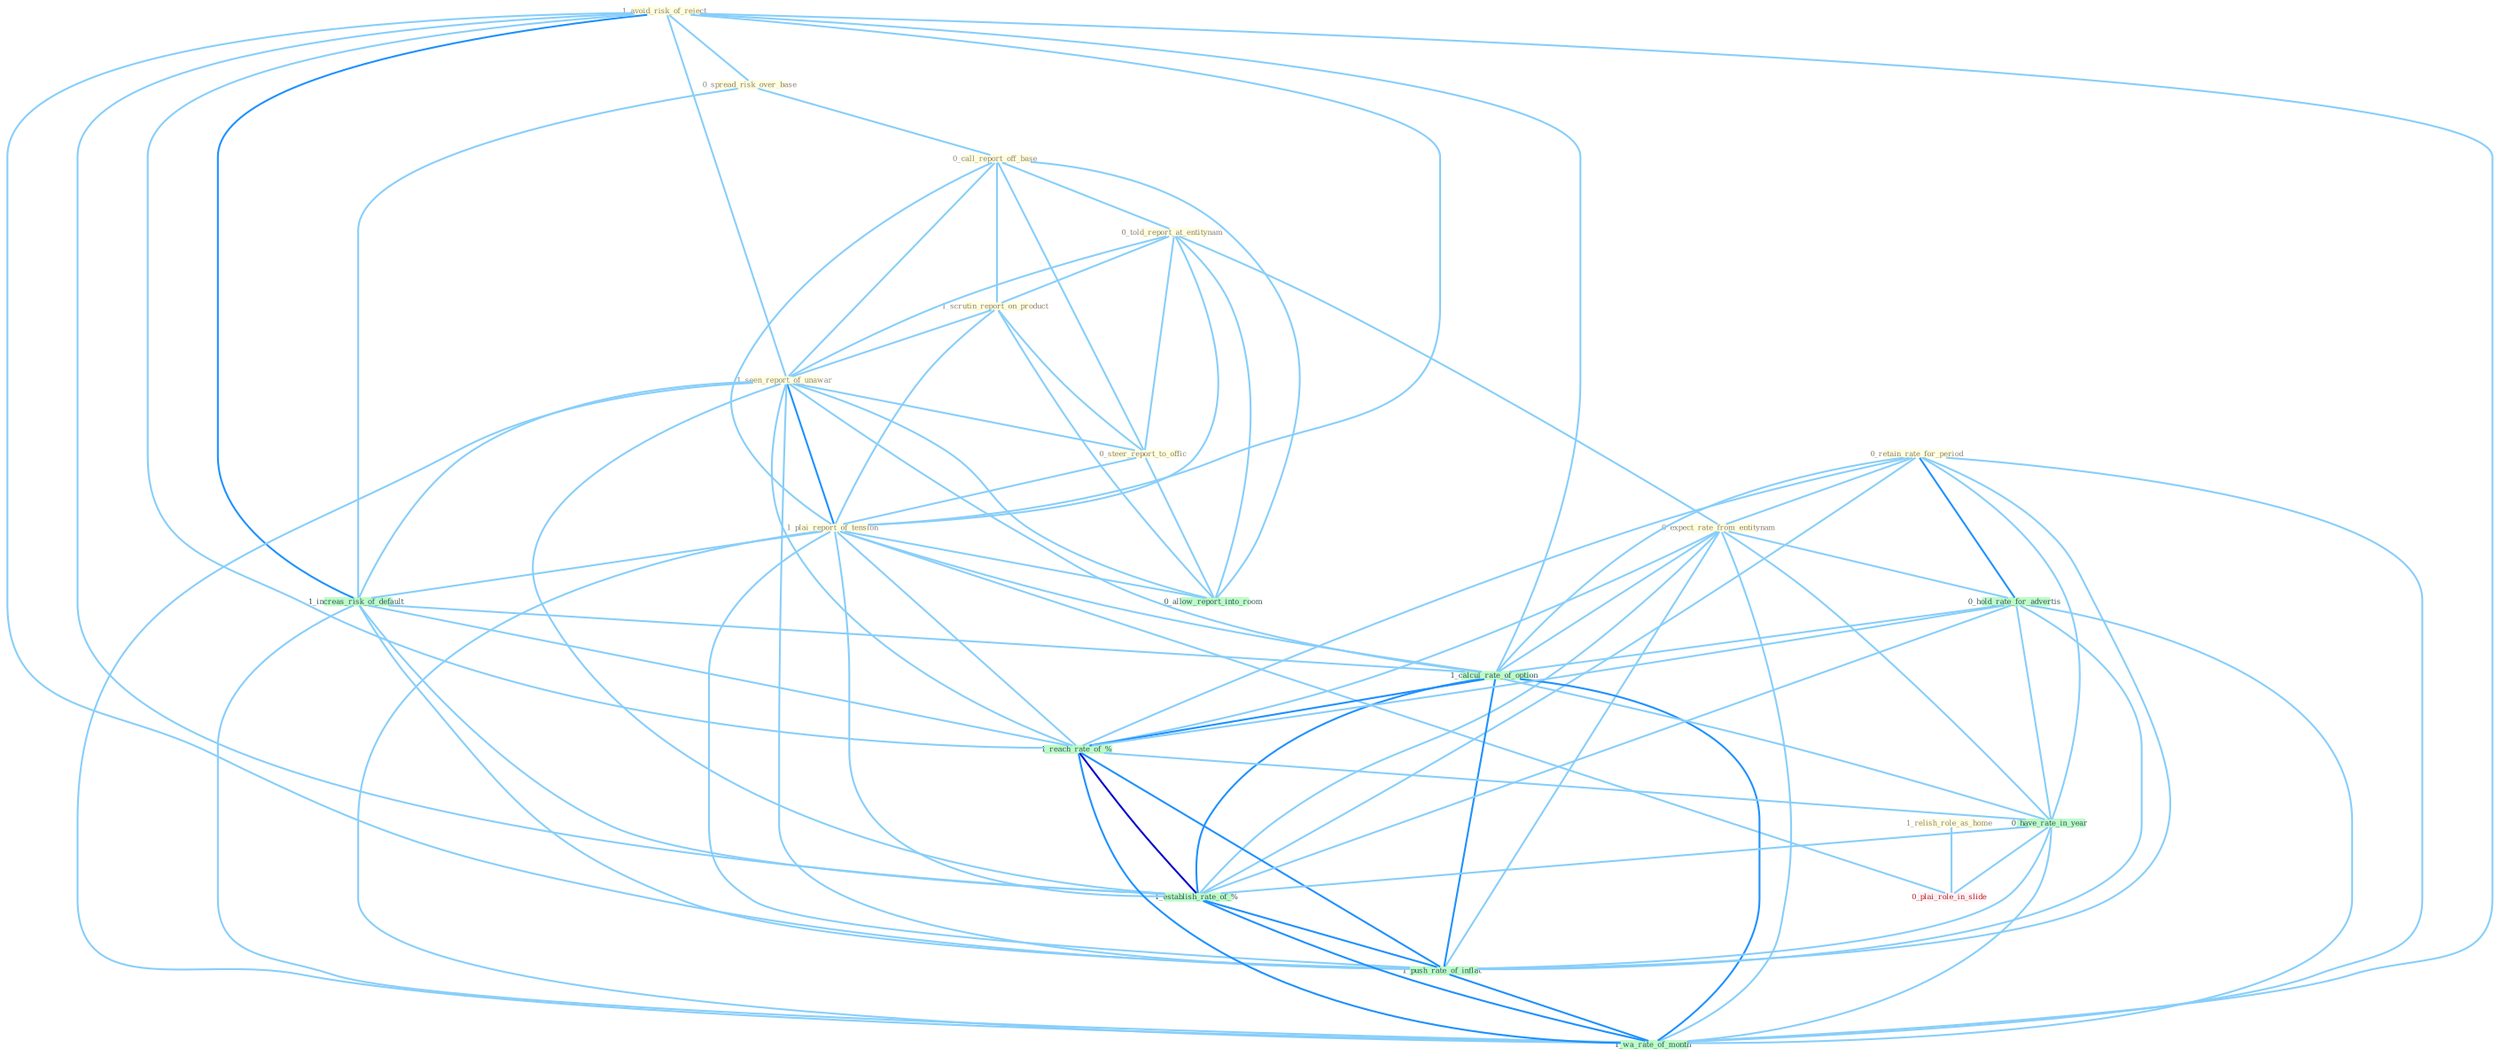 Graph G{ 
    node
    [shape=polygon,style=filled,width=.5,height=.06,color="#BDFCC9",fixedsize=true,fontsize=4,
    fontcolor="#2f4f4f"];
    {node
    [color="#ffffe0", fontcolor="#8b7d6b"] "1_avoid_risk_of_reject " "0_spread_risk_over_base " "0_retain_rate_for_period " "0_call_report_off_base " "0_told_report_at_entitynam " "0_expect_rate_from_entitynam " "1_scrutin_report_on_product " "1_seen_report_of_unawar " "0_steer_report_to_offic " "1_plai_report_of_tension " "1_relish_role_as_home "}
{node [color="#fff0f5", fontcolor="#b22222"] "0_plai_role_in_slide "}
edge [color="#B0E2FF"];

	"1_avoid_risk_of_reject " -- "0_spread_risk_over_base " [w="1", color="#87cefa" ];
	"1_avoid_risk_of_reject " -- "1_seen_report_of_unawar " [w="1", color="#87cefa" ];
	"1_avoid_risk_of_reject " -- "1_plai_report_of_tension " [w="1", color="#87cefa" ];
	"1_avoid_risk_of_reject " -- "1_increas_risk_of_default " [w="2", color="#1e90ff" , len=0.8];
	"1_avoid_risk_of_reject " -- "1_calcul_rate_of_option " [w="1", color="#87cefa" ];
	"1_avoid_risk_of_reject " -- "1_reach_rate_of_% " [w="1", color="#87cefa" ];
	"1_avoid_risk_of_reject " -- "1_establish_rate_of_% " [w="1", color="#87cefa" ];
	"1_avoid_risk_of_reject " -- "1_push_rate_of_inflat " [w="1", color="#87cefa" ];
	"1_avoid_risk_of_reject " -- "1_wa_rate_of_month " [w="1", color="#87cefa" ];
	"0_spread_risk_over_base " -- "0_call_report_off_base " [w="1", color="#87cefa" ];
	"0_spread_risk_over_base " -- "1_increas_risk_of_default " [w="1", color="#87cefa" ];
	"0_retain_rate_for_period " -- "0_expect_rate_from_entitynam " [w="1", color="#87cefa" ];
	"0_retain_rate_for_period " -- "0_hold_rate_for_advertis " [w="2", color="#1e90ff" , len=0.8];
	"0_retain_rate_for_period " -- "1_calcul_rate_of_option " [w="1", color="#87cefa" ];
	"0_retain_rate_for_period " -- "1_reach_rate_of_% " [w="1", color="#87cefa" ];
	"0_retain_rate_for_period " -- "0_have_rate_in_year " [w="1", color="#87cefa" ];
	"0_retain_rate_for_period " -- "1_establish_rate_of_% " [w="1", color="#87cefa" ];
	"0_retain_rate_for_period " -- "1_push_rate_of_inflat " [w="1", color="#87cefa" ];
	"0_retain_rate_for_period " -- "1_wa_rate_of_month " [w="1", color="#87cefa" ];
	"0_call_report_off_base " -- "0_told_report_at_entitynam " [w="1", color="#87cefa" ];
	"0_call_report_off_base " -- "1_scrutin_report_on_product " [w="1", color="#87cefa" ];
	"0_call_report_off_base " -- "1_seen_report_of_unawar " [w="1", color="#87cefa" ];
	"0_call_report_off_base " -- "0_steer_report_to_offic " [w="1", color="#87cefa" ];
	"0_call_report_off_base " -- "1_plai_report_of_tension " [w="1", color="#87cefa" ];
	"0_call_report_off_base " -- "0_allow_report_into_room " [w="1", color="#87cefa" ];
	"0_told_report_at_entitynam " -- "0_expect_rate_from_entitynam " [w="1", color="#87cefa" ];
	"0_told_report_at_entitynam " -- "1_scrutin_report_on_product " [w="1", color="#87cefa" ];
	"0_told_report_at_entitynam " -- "1_seen_report_of_unawar " [w="1", color="#87cefa" ];
	"0_told_report_at_entitynam " -- "0_steer_report_to_offic " [w="1", color="#87cefa" ];
	"0_told_report_at_entitynam " -- "1_plai_report_of_tension " [w="1", color="#87cefa" ];
	"0_told_report_at_entitynam " -- "0_allow_report_into_room " [w="1", color="#87cefa" ];
	"0_expect_rate_from_entitynam " -- "0_hold_rate_for_advertis " [w="1", color="#87cefa" ];
	"0_expect_rate_from_entitynam " -- "1_calcul_rate_of_option " [w="1", color="#87cefa" ];
	"0_expect_rate_from_entitynam " -- "1_reach_rate_of_% " [w="1", color="#87cefa" ];
	"0_expect_rate_from_entitynam " -- "0_have_rate_in_year " [w="1", color="#87cefa" ];
	"0_expect_rate_from_entitynam " -- "1_establish_rate_of_% " [w="1", color="#87cefa" ];
	"0_expect_rate_from_entitynam " -- "1_push_rate_of_inflat " [w="1", color="#87cefa" ];
	"0_expect_rate_from_entitynam " -- "1_wa_rate_of_month " [w="1", color="#87cefa" ];
	"1_scrutin_report_on_product " -- "1_seen_report_of_unawar " [w="1", color="#87cefa" ];
	"1_scrutin_report_on_product " -- "0_steer_report_to_offic " [w="1", color="#87cefa" ];
	"1_scrutin_report_on_product " -- "1_plai_report_of_tension " [w="1", color="#87cefa" ];
	"1_scrutin_report_on_product " -- "0_allow_report_into_room " [w="1", color="#87cefa" ];
	"1_seen_report_of_unawar " -- "0_steer_report_to_offic " [w="1", color="#87cefa" ];
	"1_seen_report_of_unawar " -- "1_plai_report_of_tension " [w="2", color="#1e90ff" , len=0.8];
	"1_seen_report_of_unawar " -- "1_increas_risk_of_default " [w="1", color="#87cefa" ];
	"1_seen_report_of_unawar " -- "0_allow_report_into_room " [w="1", color="#87cefa" ];
	"1_seen_report_of_unawar " -- "1_calcul_rate_of_option " [w="1", color="#87cefa" ];
	"1_seen_report_of_unawar " -- "1_reach_rate_of_% " [w="1", color="#87cefa" ];
	"1_seen_report_of_unawar " -- "1_establish_rate_of_% " [w="1", color="#87cefa" ];
	"1_seen_report_of_unawar " -- "1_push_rate_of_inflat " [w="1", color="#87cefa" ];
	"1_seen_report_of_unawar " -- "1_wa_rate_of_month " [w="1", color="#87cefa" ];
	"0_steer_report_to_offic " -- "1_plai_report_of_tension " [w="1", color="#87cefa" ];
	"0_steer_report_to_offic " -- "0_allow_report_into_room " [w="1", color="#87cefa" ];
	"1_plai_report_of_tension " -- "1_increas_risk_of_default " [w="1", color="#87cefa" ];
	"1_plai_report_of_tension " -- "0_allow_report_into_room " [w="1", color="#87cefa" ];
	"1_plai_report_of_tension " -- "1_calcul_rate_of_option " [w="1", color="#87cefa" ];
	"1_plai_report_of_tension " -- "1_reach_rate_of_% " [w="1", color="#87cefa" ];
	"1_plai_report_of_tension " -- "1_establish_rate_of_% " [w="1", color="#87cefa" ];
	"1_plai_report_of_tension " -- "0_plai_role_in_slide " [w="1", color="#87cefa" ];
	"1_plai_report_of_tension " -- "1_push_rate_of_inflat " [w="1", color="#87cefa" ];
	"1_plai_report_of_tension " -- "1_wa_rate_of_month " [w="1", color="#87cefa" ];
	"1_relish_role_as_home " -- "0_plai_role_in_slide " [w="1", color="#87cefa" ];
	"1_increas_risk_of_default " -- "1_calcul_rate_of_option " [w="1", color="#87cefa" ];
	"1_increas_risk_of_default " -- "1_reach_rate_of_% " [w="1", color="#87cefa" ];
	"1_increas_risk_of_default " -- "1_establish_rate_of_% " [w="1", color="#87cefa" ];
	"1_increas_risk_of_default " -- "1_push_rate_of_inflat " [w="1", color="#87cefa" ];
	"1_increas_risk_of_default " -- "1_wa_rate_of_month " [w="1", color="#87cefa" ];
	"0_hold_rate_for_advertis " -- "1_calcul_rate_of_option " [w="1", color="#87cefa" ];
	"0_hold_rate_for_advertis " -- "1_reach_rate_of_% " [w="1", color="#87cefa" ];
	"0_hold_rate_for_advertis " -- "0_have_rate_in_year " [w="1", color="#87cefa" ];
	"0_hold_rate_for_advertis " -- "1_establish_rate_of_% " [w="1", color="#87cefa" ];
	"0_hold_rate_for_advertis " -- "1_push_rate_of_inflat " [w="1", color="#87cefa" ];
	"0_hold_rate_for_advertis " -- "1_wa_rate_of_month " [w="1", color="#87cefa" ];
	"1_calcul_rate_of_option " -- "1_reach_rate_of_% " [w="2", color="#1e90ff" , len=0.8];
	"1_calcul_rate_of_option " -- "0_have_rate_in_year " [w="1", color="#87cefa" ];
	"1_calcul_rate_of_option " -- "1_establish_rate_of_% " [w="2", color="#1e90ff" , len=0.8];
	"1_calcul_rate_of_option " -- "1_push_rate_of_inflat " [w="2", color="#1e90ff" , len=0.8];
	"1_calcul_rate_of_option " -- "1_wa_rate_of_month " [w="2", color="#1e90ff" , len=0.8];
	"1_reach_rate_of_% " -- "0_have_rate_in_year " [w="1", color="#87cefa" ];
	"1_reach_rate_of_% " -- "1_establish_rate_of_% " [w="3", color="#0000cd" , len=0.6];
	"1_reach_rate_of_% " -- "1_push_rate_of_inflat " [w="2", color="#1e90ff" , len=0.8];
	"1_reach_rate_of_% " -- "1_wa_rate_of_month " [w="2", color="#1e90ff" , len=0.8];
	"0_have_rate_in_year " -- "1_establish_rate_of_% " [w="1", color="#87cefa" ];
	"0_have_rate_in_year " -- "0_plai_role_in_slide " [w="1", color="#87cefa" ];
	"0_have_rate_in_year " -- "1_push_rate_of_inflat " [w="1", color="#87cefa" ];
	"0_have_rate_in_year " -- "1_wa_rate_of_month " [w="1", color="#87cefa" ];
	"1_establish_rate_of_% " -- "1_push_rate_of_inflat " [w="2", color="#1e90ff" , len=0.8];
	"1_establish_rate_of_% " -- "1_wa_rate_of_month " [w="2", color="#1e90ff" , len=0.8];
	"1_push_rate_of_inflat " -- "1_wa_rate_of_month " [w="2", color="#1e90ff" , len=0.8];
}